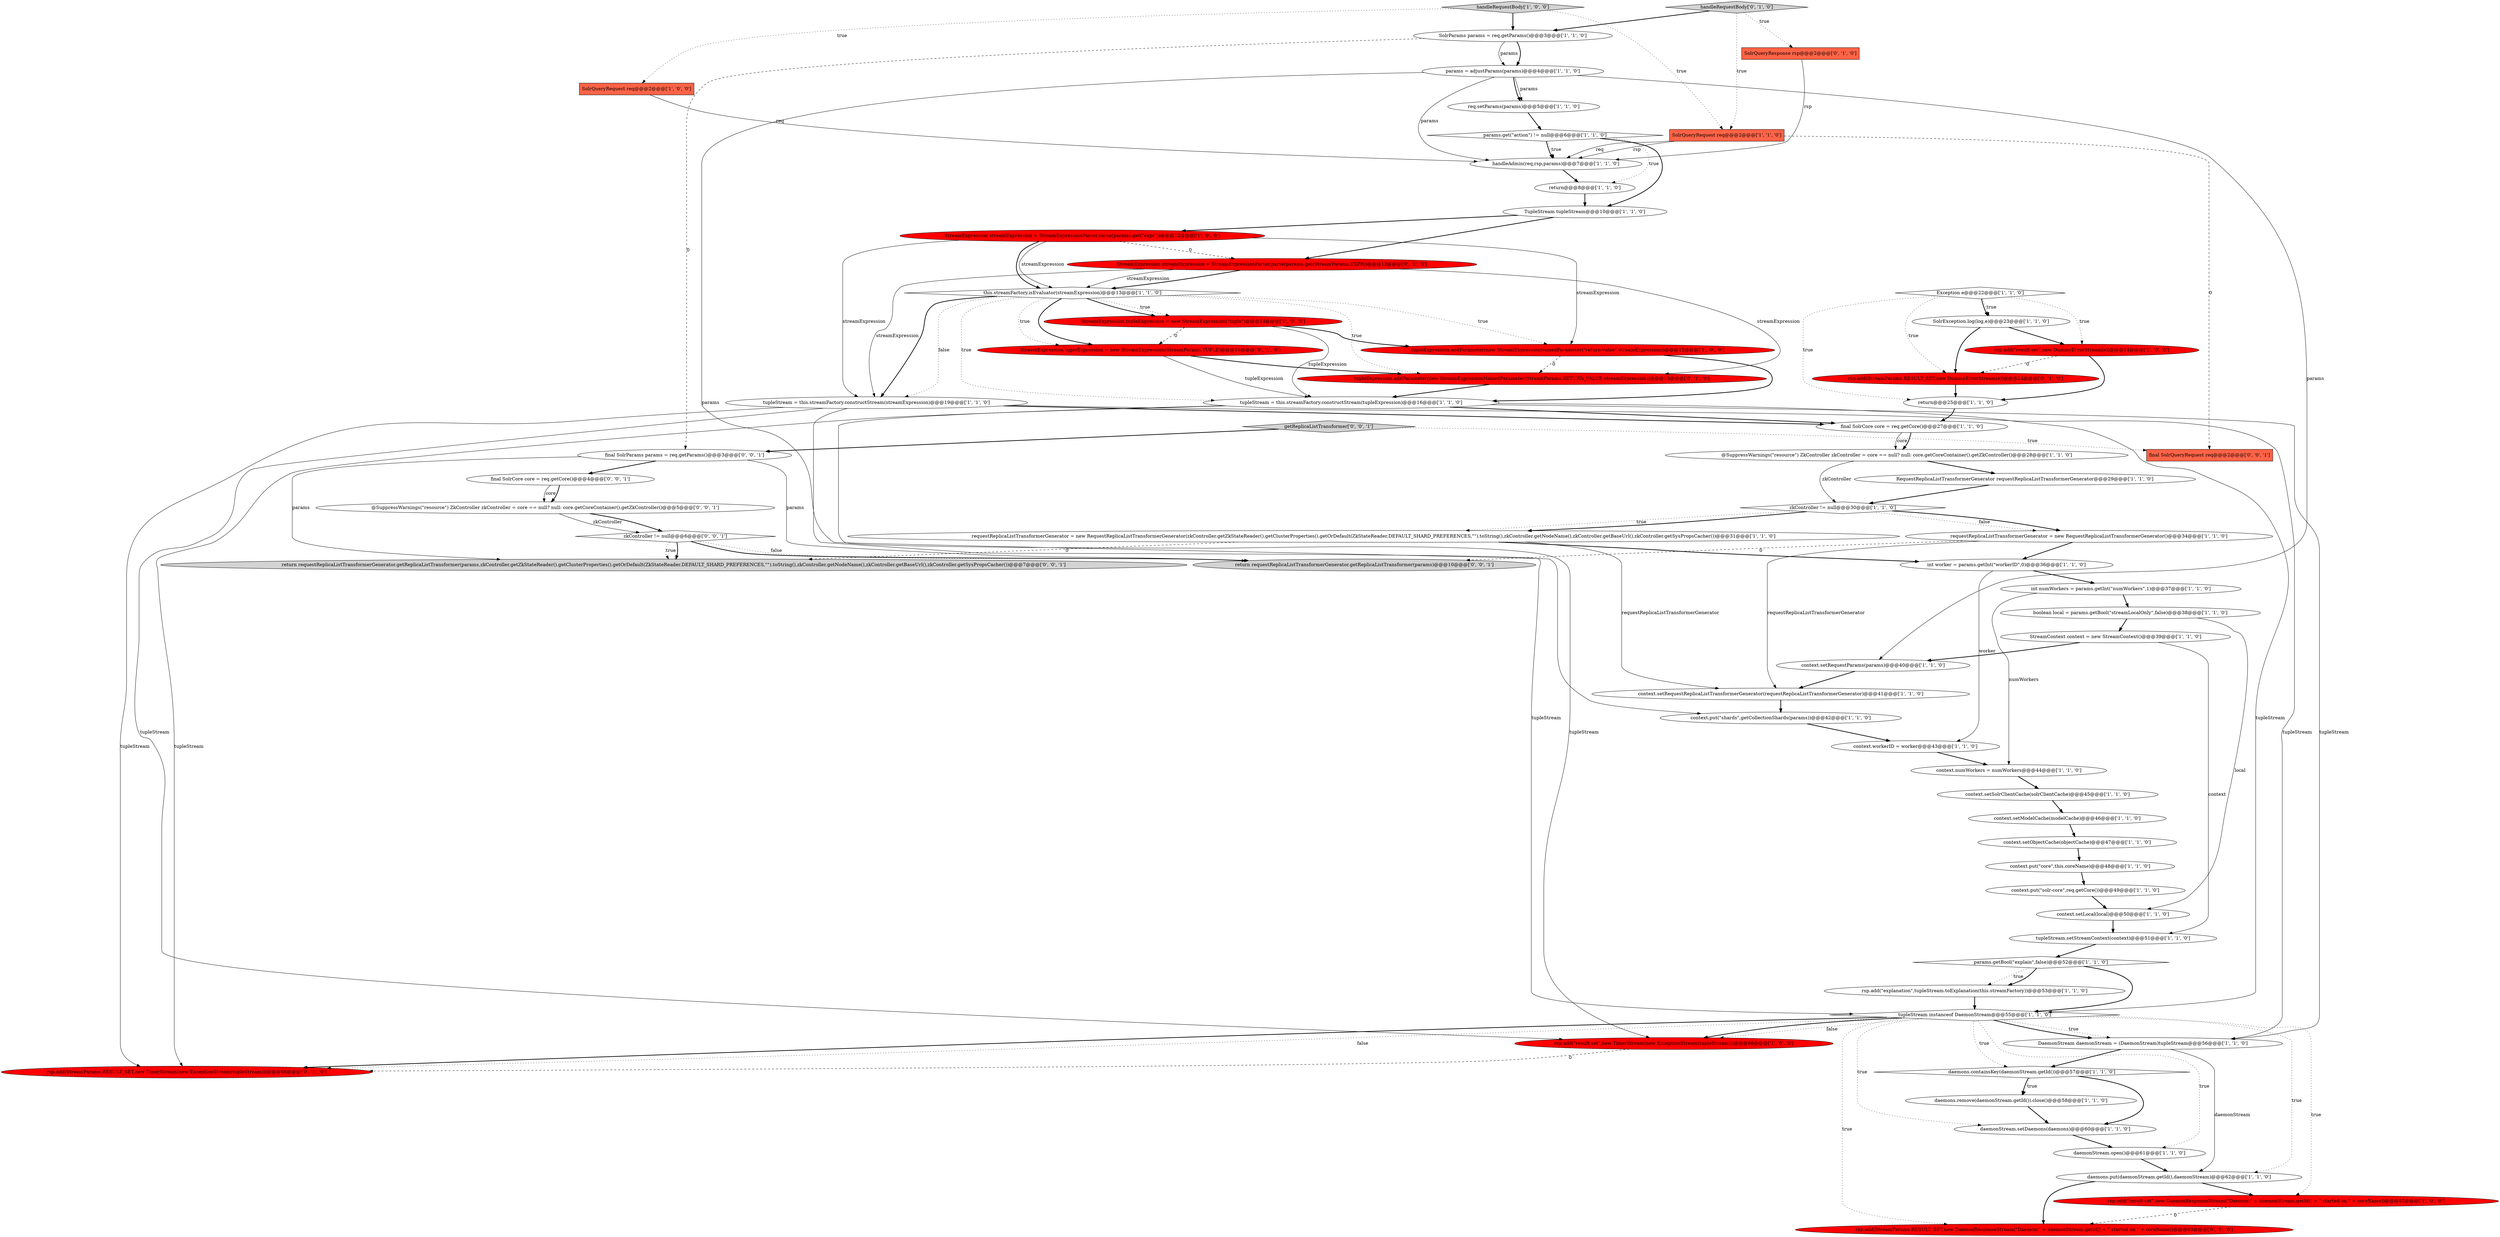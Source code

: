 digraph {
35 [style = filled, label = "DaemonStream daemonStream = (DaemonStream)tupleStream@@@56@@@['1', '1', '0']", fillcolor = white, shape = ellipse image = "AAA0AAABBB1BBB"];
42 [style = filled, label = "tupleStream = this.streamFactory.constructStream(streamExpression)@@@19@@@['1', '1', '0']", fillcolor = white, shape = ellipse image = "AAA0AAABBB1BBB"];
31 [style = filled, label = "StreamExpression tupleExpression = new StreamExpression(\"tuple\")@@@14@@@['1', '0', '0']", fillcolor = red, shape = ellipse image = "AAA1AAABBB1BBB"];
52 [style = filled, label = "context.setLocal(local)@@@50@@@['1', '1', '0']", fillcolor = white, shape = ellipse image = "AAA0AAABBB1BBB"];
26 [style = filled, label = "params = adjustParams(params)@@@4@@@['1', '1', '0']", fillcolor = white, shape = ellipse image = "AAA0AAABBB1BBB"];
65 [style = filled, label = "final SolrParams params = req.getParams()@@@3@@@['0', '0', '1']", fillcolor = white, shape = ellipse image = "AAA0AAABBB3BBB"];
4 [style = filled, label = "requestReplicaListTransformerGenerator = new RequestReplicaListTransformerGenerator()@@@34@@@['1', '1', '0']", fillcolor = white, shape = ellipse image = "AAA0AAABBB1BBB"];
57 [style = filled, label = "SolrQueryResponse rsp@@@2@@@['0', '1', '0']", fillcolor = tomato, shape = box image = "AAA0AAABBB2BBB"];
62 [style = filled, label = "final SolrQueryRequest req@@@2@@@['0', '0', '1']", fillcolor = tomato, shape = box image = "AAA0AAABBB3BBB"];
5 [style = filled, label = "context.setRequestParams(params)@@@40@@@['1', '1', '0']", fillcolor = white, shape = ellipse image = "AAA0AAABBB1BBB"];
39 [style = filled, label = "daemonStream.setDaemons(daemons)@@@60@@@['1', '1', '0']", fillcolor = white, shape = ellipse image = "AAA0AAABBB1BBB"];
54 [style = filled, label = "tupleExpression.addParameter(new StreamExpressionNamedParameter(StreamParams.RETURN_VALUE,streamExpression))@@@15@@@['0', '1', '0']", fillcolor = red, shape = ellipse image = "AAA1AAABBB2BBB"];
1 [style = filled, label = "final SolrCore core = req.getCore()@@@27@@@['1', '1', '0']", fillcolor = white, shape = ellipse image = "AAA0AAABBB1BBB"];
14 [style = filled, label = "daemons.remove(daemonStream.getId()).close()@@@58@@@['1', '1', '0']", fillcolor = white, shape = ellipse image = "AAA0AAABBB1BBB"];
30 [style = filled, label = "SolrException.log(log,e)@@@23@@@['1', '1', '0']", fillcolor = white, shape = ellipse image = "AAA0AAABBB1BBB"];
44 [style = filled, label = "handleRequestBody['1', '0', '0']", fillcolor = lightgray, shape = diamond image = "AAA0AAABBB1BBB"];
27 [style = filled, label = "tupleExpression.addParameter(new StreamExpressionNamedParameter(\"return-value\",streamExpression))@@@15@@@['1', '0', '0']", fillcolor = red, shape = ellipse image = "AAA1AAABBB1BBB"];
66 [style = filled, label = "return requestReplicaListTransformerGenerator.getReplicaListTransformer(params)@@@10@@@['0', '0', '1']", fillcolor = lightgray, shape = ellipse image = "AAA0AAABBB3BBB"];
28 [style = filled, label = "zkController != null@@@30@@@['1', '1', '0']", fillcolor = white, shape = diamond image = "AAA0AAABBB1BBB"];
16 [style = filled, label = "context.setObjectCache(objectCache)@@@47@@@['1', '1', '0']", fillcolor = white, shape = ellipse image = "AAA0AAABBB1BBB"];
19 [style = filled, label = "SolrQueryRequest req@@@2@@@['1', '1', '0']", fillcolor = tomato, shape = box image = "AAA0AAABBB1BBB"];
43 [style = filled, label = "context.setModelCache(modelCache)@@@46@@@['1', '1', '0']", fillcolor = white, shape = ellipse image = "AAA0AAABBB1BBB"];
64 [style = filled, label = "getReplicaListTransformer['0', '0', '1']", fillcolor = lightgray, shape = diamond image = "AAA0AAABBB3BBB"];
40 [style = filled, label = "params.getBool(\"explain\",false)@@@52@@@['1', '1', '0']", fillcolor = white, shape = diamond image = "AAA0AAABBB1BBB"];
33 [style = filled, label = "params.get(\"action\") != null@@@6@@@['1', '1', '0']", fillcolor = white, shape = diamond image = "AAA0AAABBB1BBB"];
23 [style = filled, label = "requestReplicaListTransformerGenerator = new RequestReplicaListTransformerGenerator(zkController.getZkStateReader().getClusterProperties().getOrDefault(ZkStateReader.DEFAULT_SHARD_PREFERENCES,\"\").toString(),zkController.getNodeName(),zkController.getBaseUrl(),zkController.getSysPropsCacher())@@@31@@@['1', '1', '0']", fillcolor = white, shape = ellipse image = "AAA0AAABBB1BBB"];
3 [style = filled, label = "context.put(\"solr-core\",req.getCore())@@@49@@@['1', '1', '0']", fillcolor = white, shape = ellipse image = "AAA0AAABBB1BBB"];
0 [style = filled, label = "rsp.add(\"result-set\",new DummyErrorStream(e))@@@24@@@['1', '0', '0']", fillcolor = red, shape = ellipse image = "AAA1AAABBB1BBB"];
68 [style = filled, label = "@SuppressWarnings(\"resource\") ZkController zkController = core == null? null: core.getCoreContainer().getZkController()@@@5@@@['0', '0', '1']", fillcolor = white, shape = ellipse image = "AAA0AAABBB3BBB"];
45 [style = filled, label = "handleAdmin(req,rsp,params)@@@7@@@['1', '1', '0']", fillcolor = white, shape = ellipse image = "AAA0AAABBB1BBB"];
37 [style = filled, label = "tupleStream instanceof DaemonStream@@@55@@@['1', '1', '0']", fillcolor = white, shape = diamond image = "AAA0AAABBB1BBB"];
61 [style = filled, label = "zkController != null@@@6@@@['0', '0', '1']", fillcolor = white, shape = diamond image = "AAA0AAABBB3BBB"];
17 [style = filled, label = "boolean local = params.getBool(\"streamLocalOnly\",false)@@@38@@@['1', '1', '0']", fillcolor = white, shape = ellipse image = "AAA0AAABBB1BBB"];
11 [style = filled, label = "req.setParams(params)@@@5@@@['1', '1', '0']", fillcolor = white, shape = ellipse image = "AAA0AAABBB1BBB"];
53 [style = filled, label = "rsp.add(StreamParams.RESULT_SET,new DaemonResponseStream(\"Daemon:\" + daemonStream.getId() + \" started on \" + coreName))@@@63@@@['0', '1', '0']", fillcolor = red, shape = ellipse image = "AAA1AAABBB2BBB"];
8 [style = filled, label = "tupleStream.setStreamContext(context)@@@51@@@['1', '1', '0']", fillcolor = white, shape = ellipse image = "AAA0AAABBB1BBB"];
56 [style = filled, label = "StreamExpression streamExpression = StreamExpressionParser.parse(params.get(StreamParams.EXPR))@@@12@@@['0', '1', '0']", fillcolor = red, shape = ellipse image = "AAA1AAABBB2BBB"];
10 [style = filled, label = "TupleStream tupleStream@@@10@@@['1', '1', '0']", fillcolor = white, shape = ellipse image = "AAA0AAABBB1BBB"];
24 [style = filled, label = "context.numWorkers = numWorkers@@@44@@@['1', '1', '0']", fillcolor = white, shape = ellipse image = "AAA0AAABBB1BBB"];
51 [style = filled, label = "rsp.add(\"result-set\",new DaemonResponseStream(\"Daemon:\" + daemonStream.getId() + \" started on \" + coreName))@@@63@@@['1', '0', '0']", fillcolor = red, shape = ellipse image = "AAA1AAABBB1BBB"];
2 [style = filled, label = "StreamContext context = new StreamContext()@@@39@@@['1', '1', '0']", fillcolor = white, shape = ellipse image = "AAA0AAABBB1BBB"];
41 [style = filled, label = "daemonStream.open()@@@61@@@['1', '1', '0']", fillcolor = white, shape = ellipse image = "AAA0AAABBB1BBB"];
7 [style = filled, label = "context.setSolrClientCache(solrClientCache)@@@45@@@['1', '1', '0']", fillcolor = white, shape = ellipse image = "AAA0AAABBB1BBB"];
36 [style = filled, label = "int numWorkers = params.getInt(\"numWorkers\",1)@@@37@@@['1', '1', '0']", fillcolor = white, shape = ellipse image = "AAA0AAABBB1BBB"];
15 [style = filled, label = "daemons.containsKey(daemonStream.getId())@@@57@@@['1', '1', '0']", fillcolor = white, shape = diamond image = "AAA0AAABBB1BBB"];
48 [style = filled, label = "Exception e@@@22@@@['1', '1', '0']", fillcolor = white, shape = diamond image = "AAA0AAABBB1BBB"];
47 [style = filled, label = "tupleStream = this.streamFactory.constructStream(tupleExpression)@@@16@@@['1', '1', '0']", fillcolor = white, shape = ellipse image = "AAA0AAABBB1BBB"];
58 [style = filled, label = "StreamExpression tupleExpression = new StreamExpression(StreamParams.TUPLE)@@@14@@@['0', '1', '0']", fillcolor = red, shape = ellipse image = "AAA1AAABBB2BBB"];
6 [style = filled, label = "StreamExpression streamExpression = StreamExpressionParser.parse(params.get(\"expr\"))@@@12@@@['1', '0', '0']", fillcolor = red, shape = ellipse image = "AAA1AAABBB1BBB"];
63 [style = filled, label = "return requestReplicaListTransformerGenerator.getReplicaListTransformer(params,zkController.getZkStateReader().getClusterProperties().getOrDefault(ZkStateReader.DEFAULT_SHARD_PREFERENCES,\"\").toString(),zkController.getNodeName(),zkController.getBaseUrl(),zkController.getSysPropsCacher())@@@7@@@['0', '0', '1']", fillcolor = lightgray, shape = ellipse image = "AAA0AAABBB3BBB"];
67 [style = filled, label = "final SolrCore core = req.getCore()@@@4@@@['0', '0', '1']", fillcolor = white, shape = ellipse image = "AAA0AAABBB3BBB"];
18 [style = filled, label = "context.put(\"core\",this.coreName)@@@48@@@['1', '1', '0']", fillcolor = white, shape = ellipse image = "AAA0AAABBB1BBB"];
22 [style = filled, label = "context.setRequestReplicaListTransformerGenerator(requestReplicaListTransformerGenerator)@@@41@@@['1', '1', '0']", fillcolor = white, shape = ellipse image = "AAA0AAABBB1BBB"];
9 [style = filled, label = "this.streamFactory.isEvaluator(streamExpression)@@@13@@@['1', '1', '0']", fillcolor = white, shape = diamond image = "AAA0AAABBB1BBB"];
21 [style = filled, label = "context.workerID = worker@@@43@@@['1', '1', '0']", fillcolor = white, shape = ellipse image = "AAA0AAABBB1BBB"];
29 [style = filled, label = "daemons.put(daemonStream.getId(),daemonStream)@@@62@@@['1', '1', '0']", fillcolor = white, shape = ellipse image = "AAA0AAABBB1BBB"];
34 [style = filled, label = "return@@@8@@@['1', '1', '0']", fillcolor = white, shape = ellipse image = "AAA0AAABBB1BBB"];
38 [style = filled, label = "RequestReplicaListTransformerGenerator requestReplicaListTransformerGenerator@@@29@@@['1', '1', '0']", fillcolor = white, shape = ellipse image = "AAA0AAABBB1BBB"];
49 [style = filled, label = "return@@@25@@@['1', '1', '0']", fillcolor = white, shape = ellipse image = "AAA0AAABBB1BBB"];
46 [style = filled, label = "rsp.add(\"explanation\",tupleStream.toExplanation(this.streamFactory))@@@53@@@['1', '1', '0']", fillcolor = white, shape = ellipse image = "AAA0AAABBB1BBB"];
20 [style = filled, label = "rsp.add(\"result-set\",new TimerStream(new ExceptionStream(tupleStream)))@@@66@@@['1', '0', '0']", fillcolor = red, shape = ellipse image = "AAA1AAABBB1BBB"];
55 [style = filled, label = "handleRequestBody['0', '1', '0']", fillcolor = lightgray, shape = diamond image = "AAA0AAABBB2BBB"];
60 [style = filled, label = "rsp.add(StreamParams.RESULT_SET,new TimerStream(new ExceptionStream(tupleStream)))@@@66@@@['0', '1', '0']", fillcolor = red, shape = ellipse image = "AAA1AAABBB2BBB"];
12 [style = filled, label = "SolrQueryRequest req@@@2@@@['1', '0', '0']", fillcolor = tomato, shape = box image = "AAA0AAABBB1BBB"];
50 [style = filled, label = "context.put(\"shards\",getCollectionShards(params))@@@42@@@['1', '1', '0']", fillcolor = white, shape = ellipse image = "AAA0AAABBB1BBB"];
25 [style = filled, label = "SolrParams params = req.getParams()@@@3@@@['1', '1', '0']", fillcolor = white, shape = ellipse image = "AAA0AAABBB1BBB"];
32 [style = filled, label = "@SuppressWarnings(\"resource\") ZkController zkController = core == null? null: core.getCoreContainer().getZkController()@@@28@@@['1', '1', '0']", fillcolor = white, shape = ellipse image = "AAA0AAABBB1BBB"];
13 [style = filled, label = "int worker = params.getInt(\"workerID\",0)@@@36@@@['1', '1', '0']", fillcolor = white, shape = ellipse image = "AAA0AAABBB1BBB"];
59 [style = filled, label = "rsp.add(StreamParams.RESULT_SET,new DummyErrorStream(e))@@@24@@@['0', '1', '0']", fillcolor = red, shape = ellipse image = "AAA1AAABBB2BBB"];
9->58 [style = dotted, label="true"];
18->3 [style = bold, label=""];
52->8 [style = bold, label=""];
57->45 [style = solid, label="rsp"];
59->49 [style = bold, label=""];
65->67 [style = bold, label=""];
61->66 [style = bold, label=""];
55->19 [style = dotted, label="true"];
27->54 [style = dashed, label="0"];
26->11 [style = solid, label="params"];
21->24 [style = bold, label=""];
0->59 [style = dashed, label="0"];
8->40 [style = bold, label=""];
44->12 [style = dotted, label="true"];
26->11 [style = bold, label=""];
9->58 [style = bold, label=""];
40->46 [style = dotted, label="true"];
67->68 [style = solid, label="core"];
37->60 [style = bold, label=""];
23->13 [style = bold, label=""];
13->36 [style = bold, label=""];
67->68 [style = bold, label=""];
61->66 [style = dotted, label="false"];
19->45 [style = solid, label="req"];
11->33 [style = bold, label=""];
7->43 [style = bold, label=""];
33->45 [style = bold, label=""];
1->32 [style = solid, label="core"];
42->1 [style = bold, label=""];
36->17 [style = bold, label=""];
19->62 [style = dashed, label="0"];
29->51 [style = bold, label=""];
40->37 [style = bold, label=""];
2->8 [style = solid, label="context"];
43->16 [style = bold, label=""];
42->60 [style = solid, label="tupleStream"];
31->58 [style = dashed, label="0"];
48->59 [style = dotted, label="true"];
38->28 [style = bold, label=""];
64->62 [style = dotted, label="true"];
22->50 [style = bold, label=""];
9->31 [style = dotted, label="true"];
6->27 [style = solid, label="streamExpression"];
6->42 [style = solid, label="streamExpression"];
15->14 [style = dotted, label="true"];
46->37 [style = bold, label=""];
58->54 [style = bold, label=""];
56->42 [style = solid, label="streamExpression"];
56->9 [style = bold, label=""];
17->52 [style = solid, label="local"];
42->37 [style = solid, label="tupleStream"];
55->25 [style = bold, label=""];
4->66 [style = dashed, label="0"];
49->1 [style = bold, label=""];
17->2 [style = bold, label=""];
31->27 [style = bold, label=""];
37->41 [style = dotted, label="true"];
37->60 [style = dotted, label="false"];
12->45 [style = solid, label="req"];
65->63 [style = solid, label="params"];
48->30 [style = dotted, label="true"];
25->26 [style = bold, label=""];
1->32 [style = bold, label=""];
28->23 [style = dotted, label="true"];
47->20 [style = solid, label="tupleStream"];
39->41 [style = bold, label=""];
33->45 [style = dotted, label="true"];
27->47 [style = bold, label=""];
24->7 [style = bold, label=""];
14->39 [style = bold, label=""];
5->22 [style = bold, label=""];
61->63 [style = bold, label=""];
37->20 [style = dotted, label="false"];
55->57 [style = dotted, label="true"];
47->37 [style = solid, label="tupleStream"];
47->1 [style = bold, label=""];
56->9 [style = solid, label="streamExpression"];
9->54 [style = dotted, label="true"];
68->61 [style = solid, label="zkController"];
28->4 [style = dotted, label="false"];
16->18 [style = bold, label=""];
42->20 [style = solid, label="tupleStream"];
9->42 [style = bold, label=""];
15->14 [style = bold, label=""];
35->15 [style = bold, label=""];
9->31 [style = bold, label=""];
9->42 [style = dotted, label="false"];
6->9 [style = solid, label="streamExpression"];
4->13 [style = bold, label=""];
37->51 [style = dotted, label="true"];
65->66 [style = solid, label="params"];
4->22 [style = solid, label="requestReplicaListTransformerGenerator"];
56->54 [style = solid, label="streamExpression"];
37->15 [style = dotted, label="true"];
10->6 [style = bold, label=""];
23->63 [style = dashed, label="0"];
36->24 [style = solid, label="numWorkers"];
37->35 [style = dotted, label="true"];
0->49 [style = bold, label=""];
58->47 [style = solid, label="tupleExpression"];
28->23 [style = bold, label=""];
64->65 [style = bold, label=""];
13->21 [style = solid, label="worker"];
20->60 [style = dashed, label="0"];
44->25 [style = bold, label=""];
30->0 [style = bold, label=""];
30->59 [style = bold, label=""];
37->35 [style = bold, label=""];
61->63 [style = dotted, label="true"];
48->30 [style = bold, label=""];
31->47 [style = solid, label="tupleExpression"];
2->5 [style = bold, label=""];
42->35 [style = solid, label="tupleStream"];
29->53 [style = bold, label=""];
37->53 [style = dotted, label="true"];
3->52 [style = bold, label=""];
10->56 [style = bold, label=""];
47->35 [style = solid, label="tupleStream"];
41->29 [style = bold, label=""];
33->34 [style = dotted, label="true"];
37->20 [style = bold, label=""];
51->53 [style = dashed, label="0"];
26->50 [style = solid, label="params"];
33->10 [style = bold, label=""];
26->5 [style = solid, label="params"];
37->29 [style = dotted, label="true"];
34->10 [style = bold, label=""];
48->49 [style = dotted, label="true"];
25->65 [style = dashed, label="0"];
19->45 [style = solid, label="rsp"];
40->46 [style = bold, label=""];
9->27 [style = dotted, label="true"];
32->38 [style = bold, label=""];
54->47 [style = bold, label=""];
47->60 [style = solid, label="tupleStream"];
26->45 [style = solid, label="params"];
35->29 [style = solid, label="daemonStream"];
15->39 [style = bold, label=""];
37->39 [style = dotted, label="true"];
23->22 [style = solid, label="requestReplicaListTransformerGenerator"];
32->28 [style = solid, label="zkController"];
9->47 [style = dotted, label="true"];
6->56 [style = dashed, label="0"];
68->61 [style = bold, label=""];
25->26 [style = solid, label="params"];
44->19 [style = dotted, label="true"];
6->9 [style = bold, label=""];
50->21 [style = bold, label=""];
45->34 [style = bold, label=""];
28->4 [style = bold, label=""];
48->0 [style = dotted, label="true"];
}
